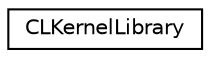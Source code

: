 digraph "Graphical Class Hierarchy"
{
 // LATEX_PDF_SIZE
  edge [fontname="Helvetica",fontsize="10",labelfontname="Helvetica",labelfontsize="10"];
  node [fontname="Helvetica",fontsize="10",shape=record];
  rankdir="LR";
  Node0 [label="CLKernelLibrary",height=0.2,width=0.4,color="black", fillcolor="white", style="filled",URL="$classarm__compute_1_1_c_l_kernel_library.xhtml",tooltip="CLKernelLibrary class."];
}
